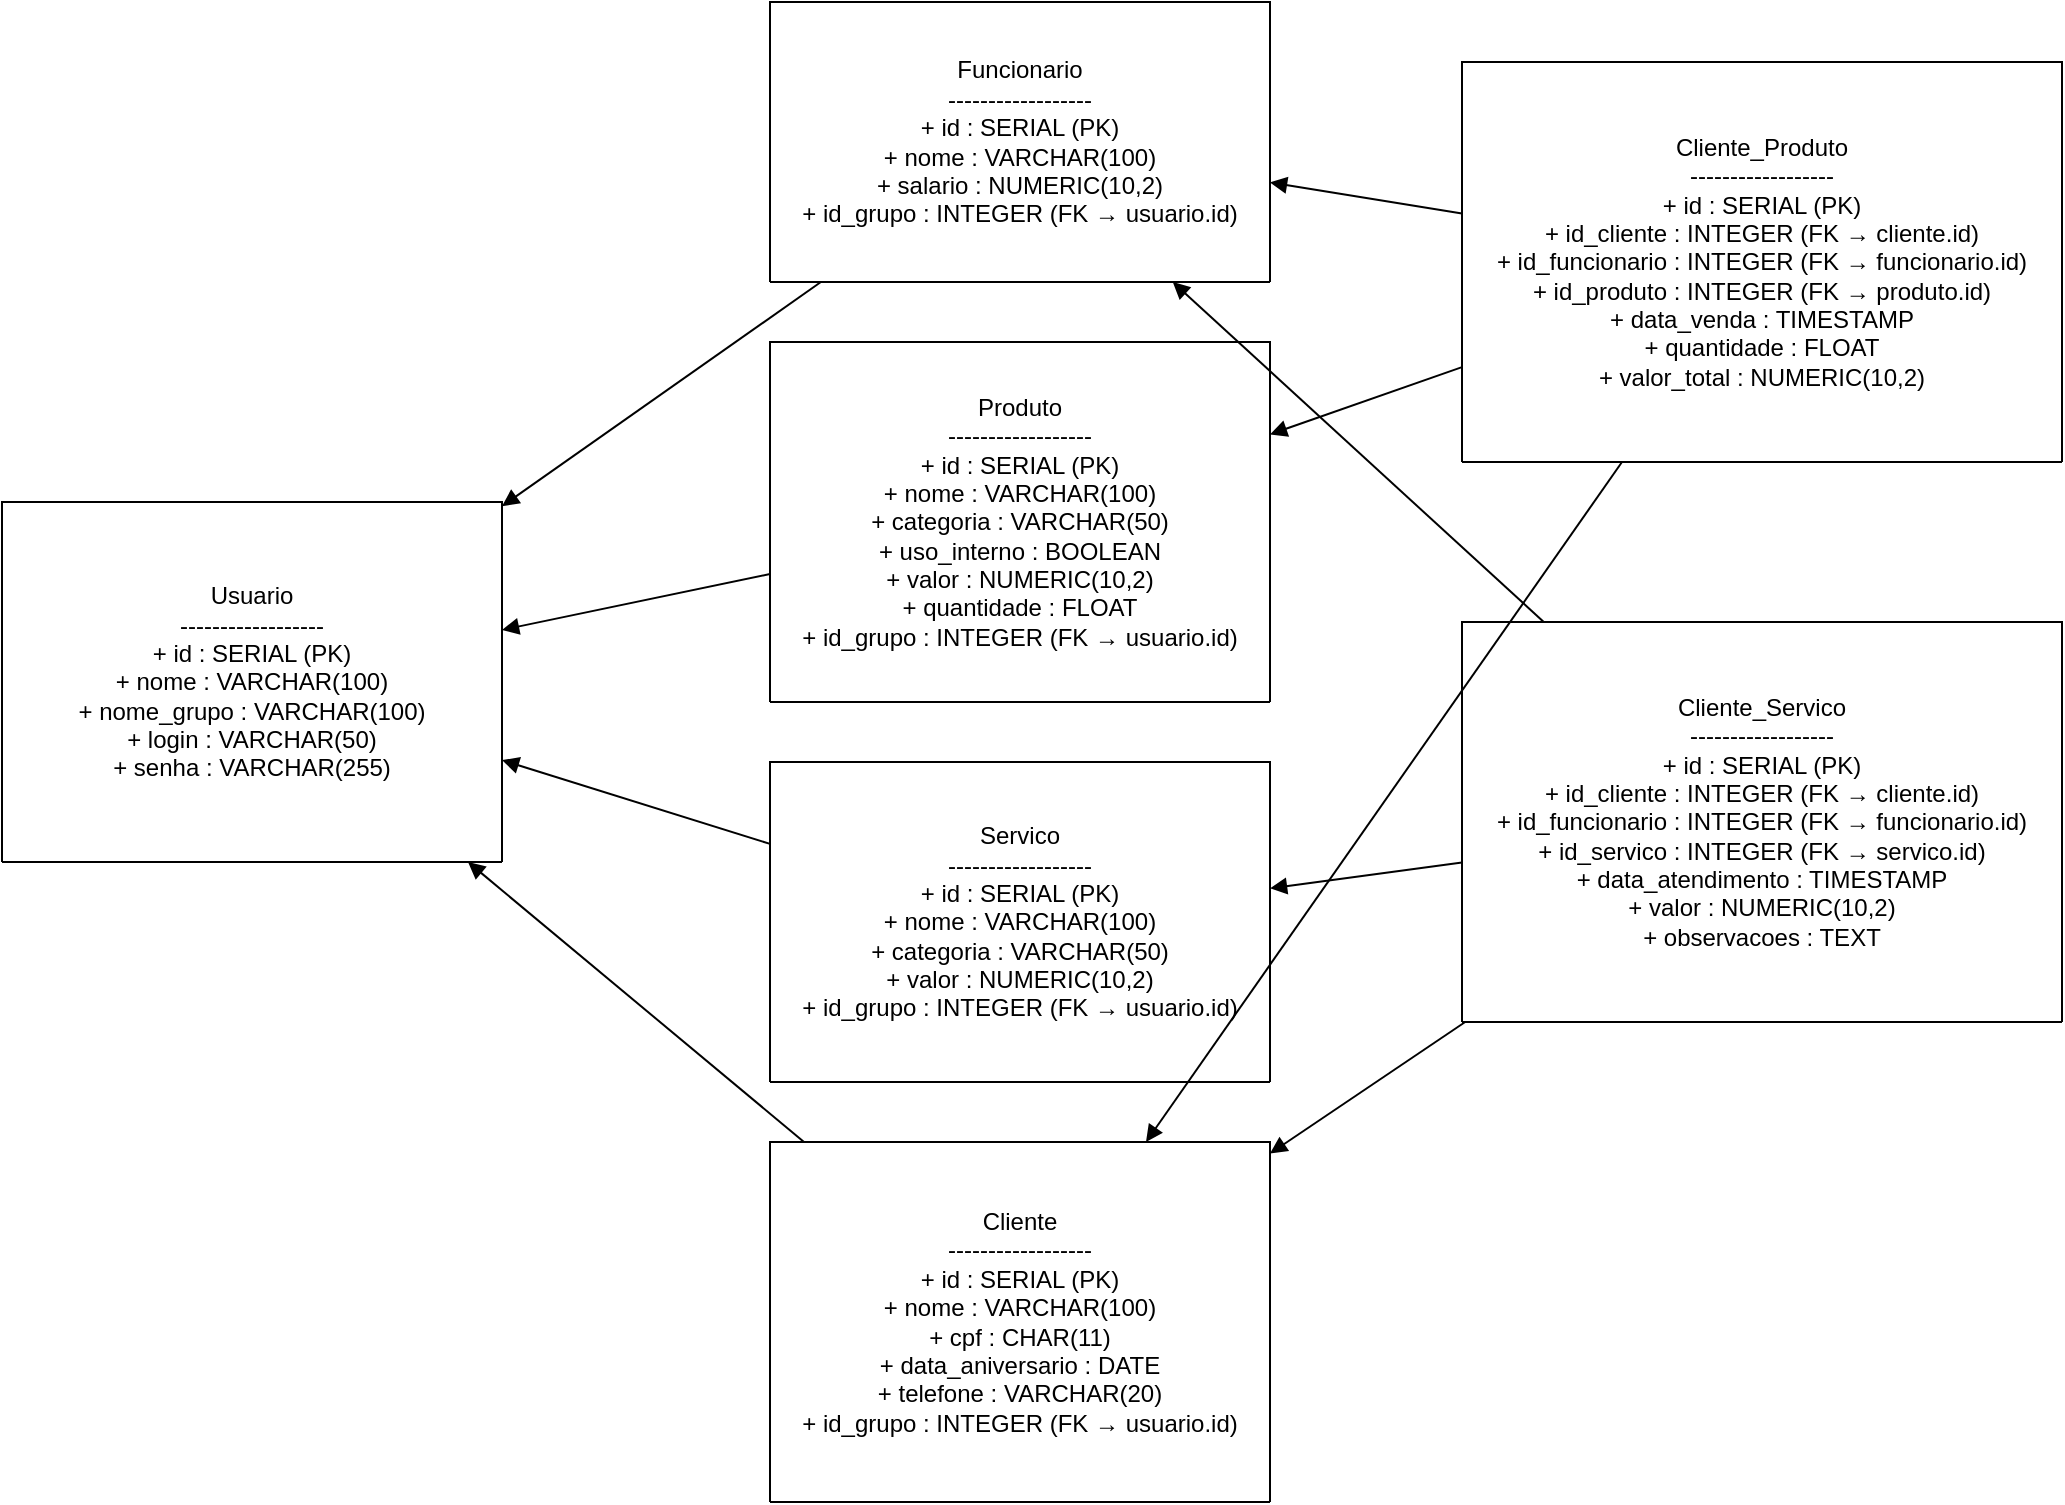 <mxfile version="27.0.4">
  <diagram name="Esquema de Banco de Dados" id="EsquemaBD">
    <mxGraphModel dx="1627" dy="946" grid="1" gridSize="10" guides="1" tooltips="1" connect="1" arrows="1" fold="1" page="1" pageScale="1" pageWidth="827" pageHeight="1169" math="0" shadow="0">
      <root>
        <mxCell id="0" />
        <mxCell id="1" parent="0" />
        <mxCell id="usuario" value="Usuario&#xa;------------------&#xa;+ id : SERIAL (PK)&#xa;+ nome : VARCHAR(100)&#xa;+ nome_grupo : VARCHAR(100)&#xa;+ login : VARCHAR(50)&#xa;+ senha : VARCHAR(255)" style="shape=swimlane;whiteSpace=wrap;html=1;startSize=180;" parent="1" vertex="1">
          <mxGeometry x="30" y="310" width="250" height="180" as="geometry" />
        </mxCell>
        <mxCell id="funcionario" value="Funcionario&#xa;------------------&#xa;+ id : SERIAL (PK)&#xa;+ nome : VARCHAR(100)&#xa;+ salario : NUMERIC(10,2)&#xa;+ id_grupo : INTEGER (FK → usuario.id)" style="shape=swimlane;whiteSpace=wrap;html=1;startSize=140;" parent="1" vertex="1">
          <mxGeometry x="414" y="60" width="250" height="140" as="geometry" />
        </mxCell>
        <mxCell id="cliente" value="Cliente&#xa;------------------&#xa;+ id : SERIAL (PK)&#xa;+ nome : VARCHAR(100)&#xa;+ cpf : CHAR(11)&#xa;+ data_aniversario : DATE&#xa;+ telefone : VARCHAR(20)&#xa;+ id_grupo : INTEGER (FK → usuario.id)" style="shape=swimlane;whiteSpace=wrap;html=1;startSize=180;" parent="1" vertex="1">
          <mxGeometry x="414" y="630" width="250" height="180" as="geometry" />
        </mxCell>
        <mxCell id="servico" value="Servico&#xa;------------------&#xa;+ id : SERIAL (PK)&#xa;+ nome : VARCHAR(100)&#xa;+ categoria : VARCHAR(50)&#xa;+ valor : NUMERIC(10,2)&#xa;+ id_grupo : INTEGER (FK → usuario.id)" style="shape=swimlane;whiteSpace=wrap;html=1;startSize=160;" parent="1" vertex="1">
          <mxGeometry x="414" y="440" width="250" height="160" as="geometry" />
        </mxCell>
        <mxCell id="produto" value="Produto&#xa;------------------&#xa;+ id : SERIAL (PK)&#xa;+ nome : VARCHAR(100)&#xa;+ categoria : VARCHAR(50)&#xa;+ uso_interno : BOOLEAN&#xa;+ valor : NUMERIC(10,2)&#xa;+ quantidade : FLOAT&#xa;+ id_grupo : INTEGER (FK → usuario.id)" style="shape=swimlane;whiteSpace=wrap;html=1;startSize=180;" parent="1" vertex="1">
          <mxGeometry x="414" y="230" width="250" height="180" as="geometry" />
        </mxCell>
        <mxCell id="cliente_servico" value="Cliente_Servico&#xa;------------------&#xa;+ id : SERIAL (PK)&#xa;+ id_cliente : INTEGER (FK → cliente.id)&#xa;+ id_funcionario : INTEGER (FK → funcionario.id)&#xa;+ id_servico : INTEGER (FK → servico.id)&#xa;+ data_atendimento : TIMESTAMP&#xa;+ valor : NUMERIC(10,2)&#xa;+ observacoes : TEXT" style="shape=swimlane;whiteSpace=wrap;html=1;startSize=200;" parent="1" vertex="1">
          <mxGeometry x="760" y="370" width="300" height="200" as="geometry" />
        </mxCell>
        <mxCell id="cliente_produto" value="Cliente_Produto&#xa;------------------&#xa;+ id : SERIAL (PK)&#xa;+ id_cliente : INTEGER (FK → cliente.id)&#xa;+ id_funcionario : INTEGER (FK → funcionario.id)&#xa;+ id_produto : INTEGER (FK → produto.id)&#xa;+ data_venda : TIMESTAMP&#xa;+ quantidade : FLOAT&#xa;+ valor_total : NUMERIC(10,2)" style="shape=swimlane;whiteSpace=wrap;html=1;startSize=200;" parent="1" vertex="1">
          <mxGeometry x="760" y="90" width="300" height="200" as="geometry" />
        </mxCell>
        <mxCell id="rel1" style="endArrow=block;html=1;" parent="1" source="funcionario" target="usuario" edge="1">
          <mxGeometry relative="1" as="geometry" />
        </mxCell>
        <mxCell id="rel2" style="endArrow=block;html=1;" parent="1" source="cliente" target="usuario" edge="1">
          <mxGeometry relative="1" as="geometry" />
        </mxCell>
        <mxCell id="rel3" style="endArrow=block;html=1;" parent="1" source="servico" target="usuario" edge="1">
          <mxGeometry relative="1" as="geometry" />
        </mxCell>
        <mxCell id="rel4" style="endArrow=block;html=1;" parent="1" source="produto" target="usuario" edge="1">
          <mxGeometry relative="1" as="geometry" />
        </mxCell>
        <mxCell id="rel5" style="endArrow=block;html=1;" parent="1" source="cliente_servico" target="cliente" edge="1">
          <mxGeometry relative="1" as="geometry" />
        </mxCell>
        <mxCell id="rel6" style="endArrow=block;html=1;" parent="1" source="cliente_servico" target="funcionario" edge="1">
          <mxGeometry relative="1" as="geometry" />
        </mxCell>
        <mxCell id="rel7" style="endArrow=block;html=1;" parent="1" source="cliente_servico" target="servico" edge="1">
          <mxGeometry relative="1" as="geometry" />
        </mxCell>
        <mxCell id="rel8" style="endArrow=block;html=1;" parent="1" source="cliente_produto" target="cliente" edge="1">
          <mxGeometry relative="1" as="geometry" />
        </mxCell>
        <mxCell id="rel9" style="endArrow=block;html=1;" parent="1" source="cliente_produto" target="funcionario" edge="1">
          <mxGeometry relative="1" as="geometry" />
        </mxCell>
        <mxCell id="rel10" style="endArrow=block;html=1;" parent="1" source="cliente_produto" target="produto" edge="1">
          <mxGeometry relative="1" as="geometry" />
        </mxCell>
      </root>
    </mxGraphModel>
  </diagram>
</mxfile>

